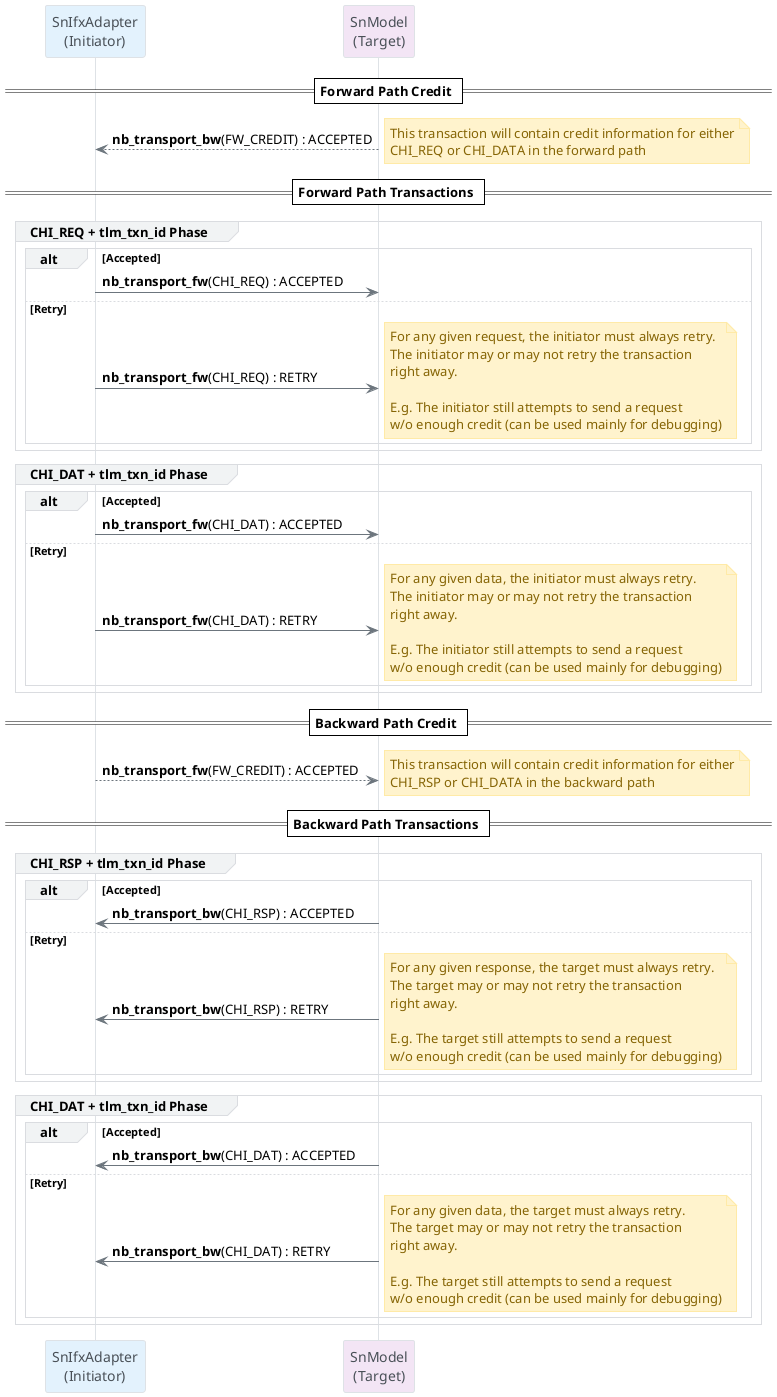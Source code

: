 @startuml
!theme plain
skinparam {
    backgroundColor white
    participant {
        backgroundColor #f8f9fa
        borderColor #dee2e6
        fontColor #495057
    }
    sequence {
        arrowColor #6c757d
        lifeLineBackgroundColor #ffffff
        lifeLineBorderColor #dee2e6
        groupBackgroundColor #f1f3f4
        groupBorderColor #dadce0
    }
    note {
        backgroundColor #fff3cd
        borderColor #ffeaa7
        fontColor #856404
    }
}

participant "SnIfxAdapter\n(Initiator)" as I #e3f2fd
participant "SnModel\n(Target)" as T #f3e5f5


== Forward Path Credit ==
I <-- T : **nb_transport_bw**(FW_CREDIT) : ACCEPTED
note right
  This transaction will contain credit information for either
  CHI_REQ or CHI_DATA in the forward path
end note

== Forward Path Transactions ==
group CHI_REQ + tlm_txn_id Phase
    alt Accepted
        I -> T : **nb_transport_fw**(CHI_REQ) : ACCEPTED
    else Retry
        I -> T : **nb_transport_fw**(CHI_REQ) : RETRY
        note right
          For any given request, the initiator must always retry.
          The initiator may or may not retry the transaction
          right away.

          E.g. The initiator still attempts to send a request
          w/o enough credit (can be used mainly for debugging)
        end note
    end
end

group CHI_DAT + tlm_txn_id Phase
    alt Accepted
        I -> T : **nb_transport_fw**(CHI_DAT) : ACCEPTED
    else Retry
        I -> T : **nb_transport_fw**(CHI_DAT) : RETRY
        note right
          For any given data, the initiator must always retry.
          The initiator may or may not retry the transaction
          right away.

          E.g. The initiator still attempts to send a request
          w/o enough credit (can be used mainly for debugging)
        end note
    end
end

== Backward Path Credit ==
I --> T : **nb_transport_fw**(FW_CREDIT) : ACCEPTED
note right
  This transaction will contain credit information for either
  CHI_RSP or CHI_DATA in the backward path
end note

== Backward Path Transactions ==
group CHI_RSP + tlm_txn_id Phase
    alt Accepted
        I <- T : **nb_transport_bw**(CHI_RSP) : ACCEPTED
    else Retry
        I <- T : **nb_transport_bw**(CHI_RSP) : RETRY
        note right
          For any given response, the target must always retry.
          The target may or may not retry the transaction
          right away.

          E.g. The target still attempts to send a request
          w/o enough credit (can be used mainly for debugging)
        end note
    end
end

group CHI_DAT + tlm_txn_id Phase
    alt Accepted
        I <- T : **nb_transport_bw**(CHI_DAT) : ACCEPTED
    else Retry
        I <- T : **nb_transport_bw**(CHI_DAT) : RETRY
        note right
          For any given data, the target must always retry.
          The target may or may not retry the transaction
          right away.

          E.g. The target still attempts to send a request
          w/o enough credit (can be used mainly for debugging)
        end note
    end
end

@enduml
